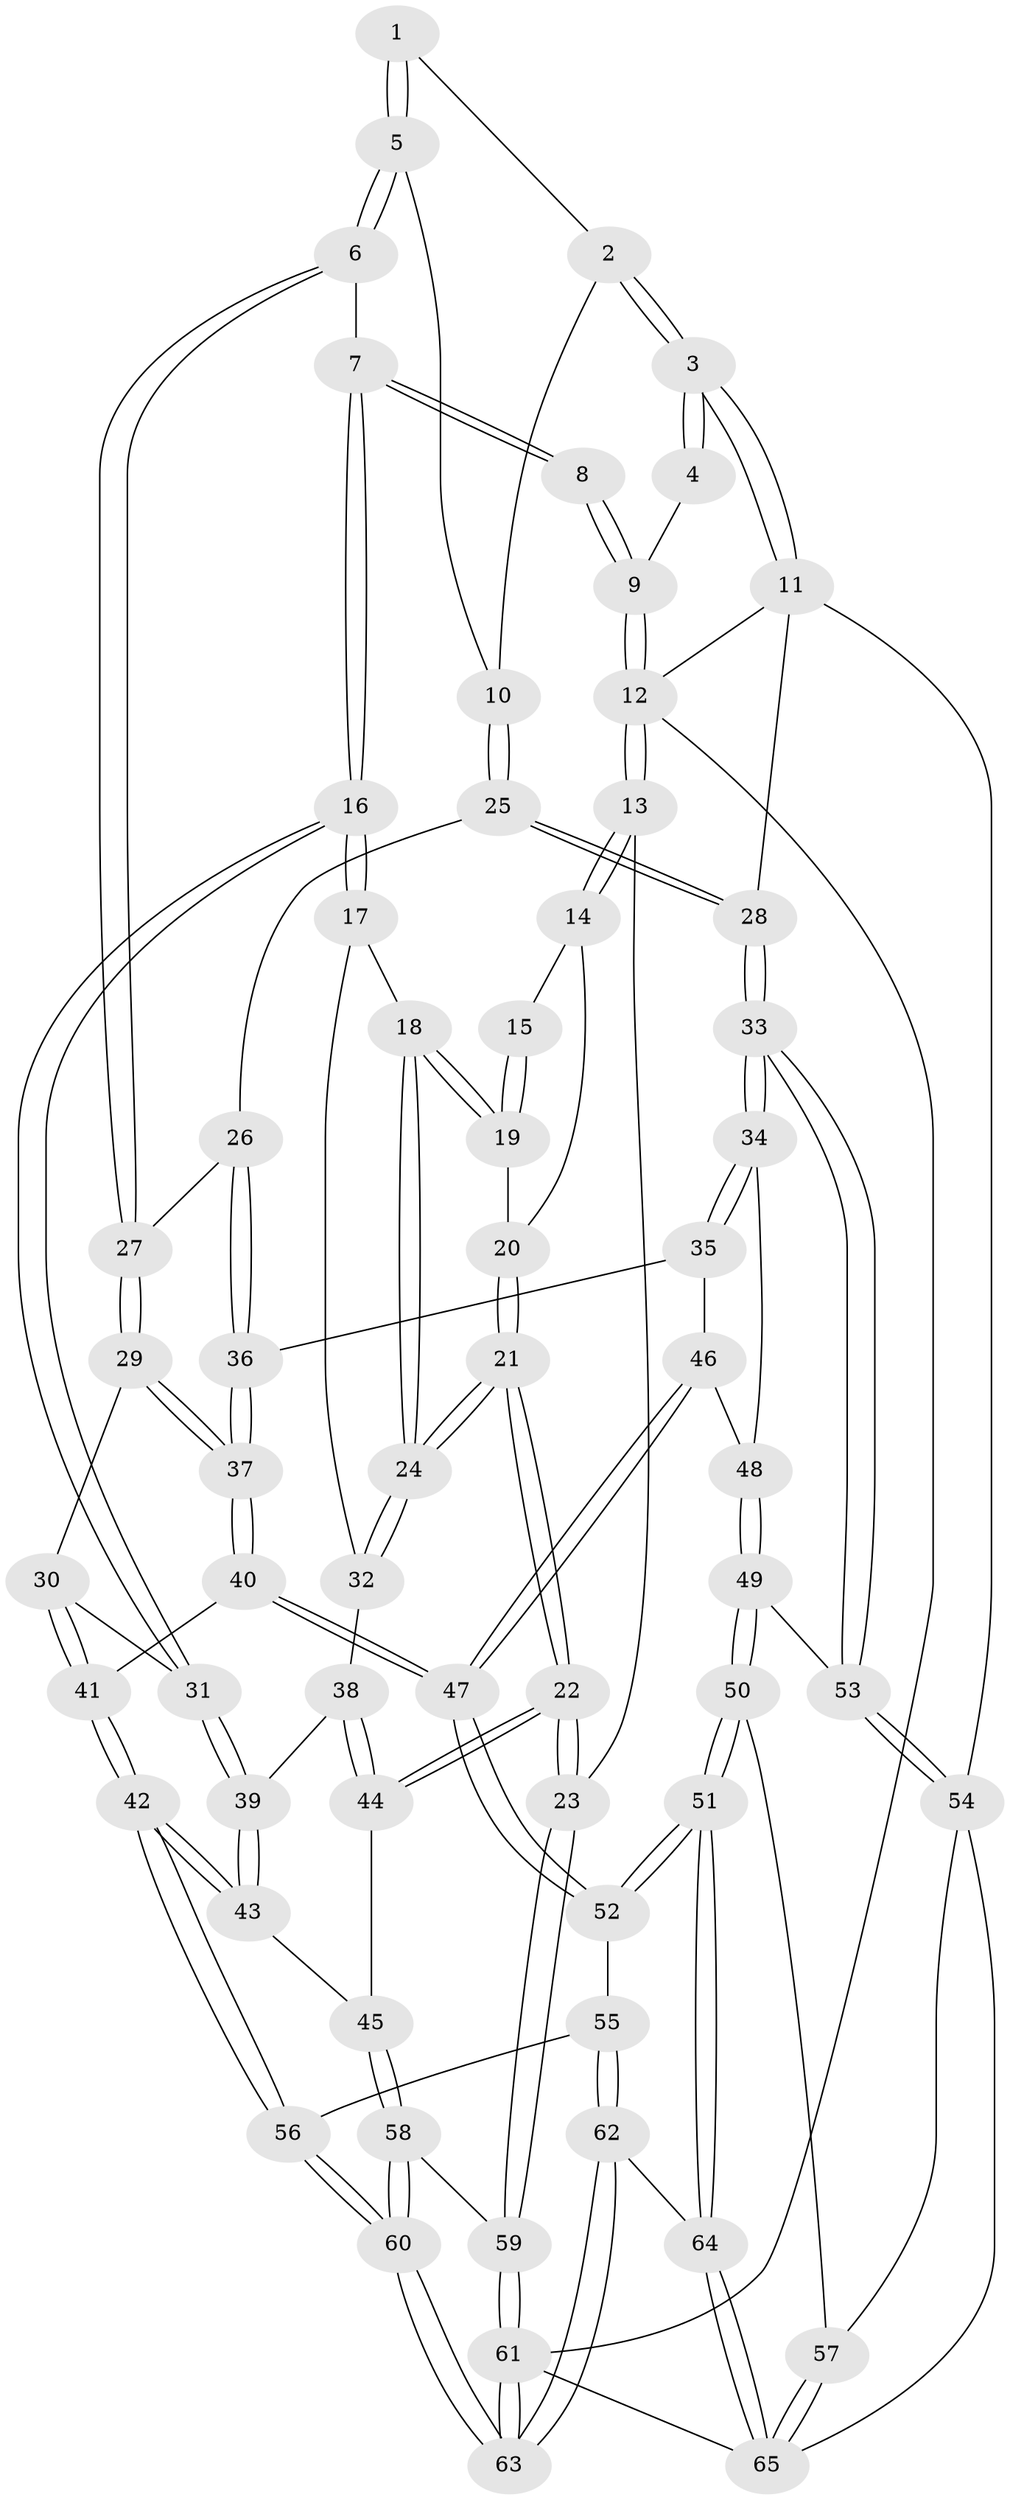 // Generated by graph-tools (version 1.1) at 2025/16/03/09/25 04:16:50]
// undirected, 65 vertices, 159 edges
graph export_dot {
graph [start="1"]
  node [color=gray90,style=filled];
  1 [pos="+0.6929963238487844+0"];
  2 [pos="+0.8896188780996982+0.08182790660807142"];
  3 [pos="+1+0"];
  4 [pos="+0.6550321576246663+0"];
  5 [pos="+0.7207551644745083+0.055009787664131365"];
  6 [pos="+0.6413719862829075+0.2181907207247892"];
  7 [pos="+0.41226923355607764+0.1610081548532096"];
  8 [pos="+0.37040400286475034+0"];
  9 [pos="+0.3844752249570088+0"];
  10 [pos="+0.8641144269486745+0.1958591220282785"];
  11 [pos="+1+0"];
  12 [pos="+0+0"];
  13 [pos="+0+0.00019284789154074724"];
  14 [pos="+0.011536900364778708+0.13683779815347322"];
  15 [pos="+0.24551979112166683+0.05279892358186195"];
  16 [pos="+0.38353628507035875+0.2642856250405569"];
  17 [pos="+0.19150814744229153+0.2932043764511998"];
  18 [pos="+0.17566017685013335+0.29109221749467895"];
  19 [pos="+0.134990592829866+0.2194496105249177"];
  20 [pos="+0.06626551484252638+0.19299961719045597"];
  21 [pos="+0.019715768348849305+0.4112344386017801"];
  22 [pos="+0+0.5300176284021021"];
  23 [pos="+0+0.5326042229590512"];
  24 [pos="+0.03478861502949821+0.4013618060090258"];
  25 [pos="+0.872836277974859+0.2197263561707174"];
  26 [pos="+0.7536714325752102+0.28112479528846945"];
  27 [pos="+0.6877303003068367+0.2761579237082626"];
  28 [pos="+1+0.34027992519594896"];
  29 [pos="+0.6109855214875687+0.40704606749113703"];
  30 [pos="+0.5063538690013283+0.4009438289738613"];
  31 [pos="+0.40481532750675947+0.35734848489170606"];
  32 [pos="+0.20531722011856382+0.3987411495705047"];
  33 [pos="+1+0.42109177684333743"];
  34 [pos="+1+0.4555492930597056"];
  35 [pos="+0.9244734772734835+0.4648902107079965"];
  36 [pos="+0.7984083319605586+0.4480598421580912"];
  37 [pos="+0.6877452703644977+0.511771964611682"];
  38 [pos="+0.24131840769267626+0.45932281832349275"];
  39 [pos="+0.40023872550758344+0.3657205391907098"];
  40 [pos="+0.6805154251028502+0.5606057801404831"];
  41 [pos="+0.5301172154533843+0.5893063128125149"];
  42 [pos="+0.4434528383187455+0.6579020176968826"];
  43 [pos="+0.38639603109451914+0.6264663400780898"];
  44 [pos="+0.17138551076122463+0.5513304125339515"];
  45 [pos="+0.28292102886622356+0.6423800924893961"];
  46 [pos="+0.8049112939716532+0.5975659781664188"];
  47 [pos="+0.7063033581691721+0.6124591432772818"];
  48 [pos="+0.8637359965418767+0.6277943945503633"];
  49 [pos="+0.873260247607759+0.6734817838778161"];
  50 [pos="+0.8605873484573141+0.8182945572442287"];
  51 [pos="+0.7661114111261869+0.8205177044596205"];
  52 [pos="+0.7109867180291085+0.7588083487628627"];
  53 [pos="+1+0.45885164967650743"];
  54 [pos="+1+0.7838219372790541"];
  55 [pos="+0.6080055190193574+0.757842659846907"];
  56 [pos="+0.4653965979485376+0.7069054986892197"];
  57 [pos="+0.8997695412533103+0.8287737482090615"];
  58 [pos="+0.24642586930686933+0.7361881229345878"];
  59 [pos="+0+0.8407113108438341"];
  60 [pos="+0.34821459375637925+1"];
  61 [pos="+0+1"];
  62 [pos="+0.3886823579621099+1"];
  63 [pos="+0.3461105745660328+1"];
  64 [pos="+0.5948433095109065+1"];
  65 [pos="+0.8978792809291805+1"];
  1 -- 2;
  1 -- 5;
  1 -- 5;
  2 -- 3;
  2 -- 3;
  2 -- 10;
  3 -- 4;
  3 -- 4;
  3 -- 11;
  3 -- 11;
  4 -- 9;
  5 -- 6;
  5 -- 6;
  5 -- 10;
  6 -- 7;
  6 -- 27;
  6 -- 27;
  7 -- 8;
  7 -- 8;
  7 -- 16;
  7 -- 16;
  8 -- 9;
  8 -- 9;
  9 -- 12;
  9 -- 12;
  10 -- 25;
  10 -- 25;
  11 -- 12;
  11 -- 28;
  11 -- 54;
  12 -- 13;
  12 -- 13;
  12 -- 61;
  13 -- 14;
  13 -- 14;
  13 -- 23;
  14 -- 15;
  14 -- 20;
  15 -- 19;
  15 -- 19;
  16 -- 17;
  16 -- 17;
  16 -- 31;
  16 -- 31;
  17 -- 18;
  17 -- 32;
  18 -- 19;
  18 -- 19;
  18 -- 24;
  18 -- 24;
  19 -- 20;
  20 -- 21;
  20 -- 21;
  21 -- 22;
  21 -- 22;
  21 -- 24;
  21 -- 24;
  22 -- 23;
  22 -- 23;
  22 -- 44;
  22 -- 44;
  23 -- 59;
  23 -- 59;
  24 -- 32;
  24 -- 32;
  25 -- 26;
  25 -- 28;
  25 -- 28;
  26 -- 27;
  26 -- 36;
  26 -- 36;
  27 -- 29;
  27 -- 29;
  28 -- 33;
  28 -- 33;
  29 -- 30;
  29 -- 37;
  29 -- 37;
  30 -- 31;
  30 -- 41;
  30 -- 41;
  31 -- 39;
  31 -- 39;
  32 -- 38;
  33 -- 34;
  33 -- 34;
  33 -- 53;
  33 -- 53;
  34 -- 35;
  34 -- 35;
  34 -- 48;
  35 -- 36;
  35 -- 46;
  36 -- 37;
  36 -- 37;
  37 -- 40;
  37 -- 40;
  38 -- 39;
  38 -- 44;
  38 -- 44;
  39 -- 43;
  39 -- 43;
  40 -- 41;
  40 -- 47;
  40 -- 47;
  41 -- 42;
  41 -- 42;
  42 -- 43;
  42 -- 43;
  42 -- 56;
  42 -- 56;
  43 -- 45;
  44 -- 45;
  45 -- 58;
  45 -- 58;
  46 -- 47;
  46 -- 47;
  46 -- 48;
  47 -- 52;
  47 -- 52;
  48 -- 49;
  48 -- 49;
  49 -- 50;
  49 -- 50;
  49 -- 53;
  50 -- 51;
  50 -- 51;
  50 -- 57;
  51 -- 52;
  51 -- 52;
  51 -- 64;
  51 -- 64;
  52 -- 55;
  53 -- 54;
  53 -- 54;
  54 -- 57;
  54 -- 65;
  55 -- 56;
  55 -- 62;
  55 -- 62;
  56 -- 60;
  56 -- 60;
  57 -- 65;
  57 -- 65;
  58 -- 59;
  58 -- 60;
  58 -- 60;
  59 -- 61;
  59 -- 61;
  60 -- 63;
  60 -- 63;
  61 -- 63;
  61 -- 63;
  61 -- 65;
  62 -- 63;
  62 -- 63;
  62 -- 64;
  64 -- 65;
  64 -- 65;
}
